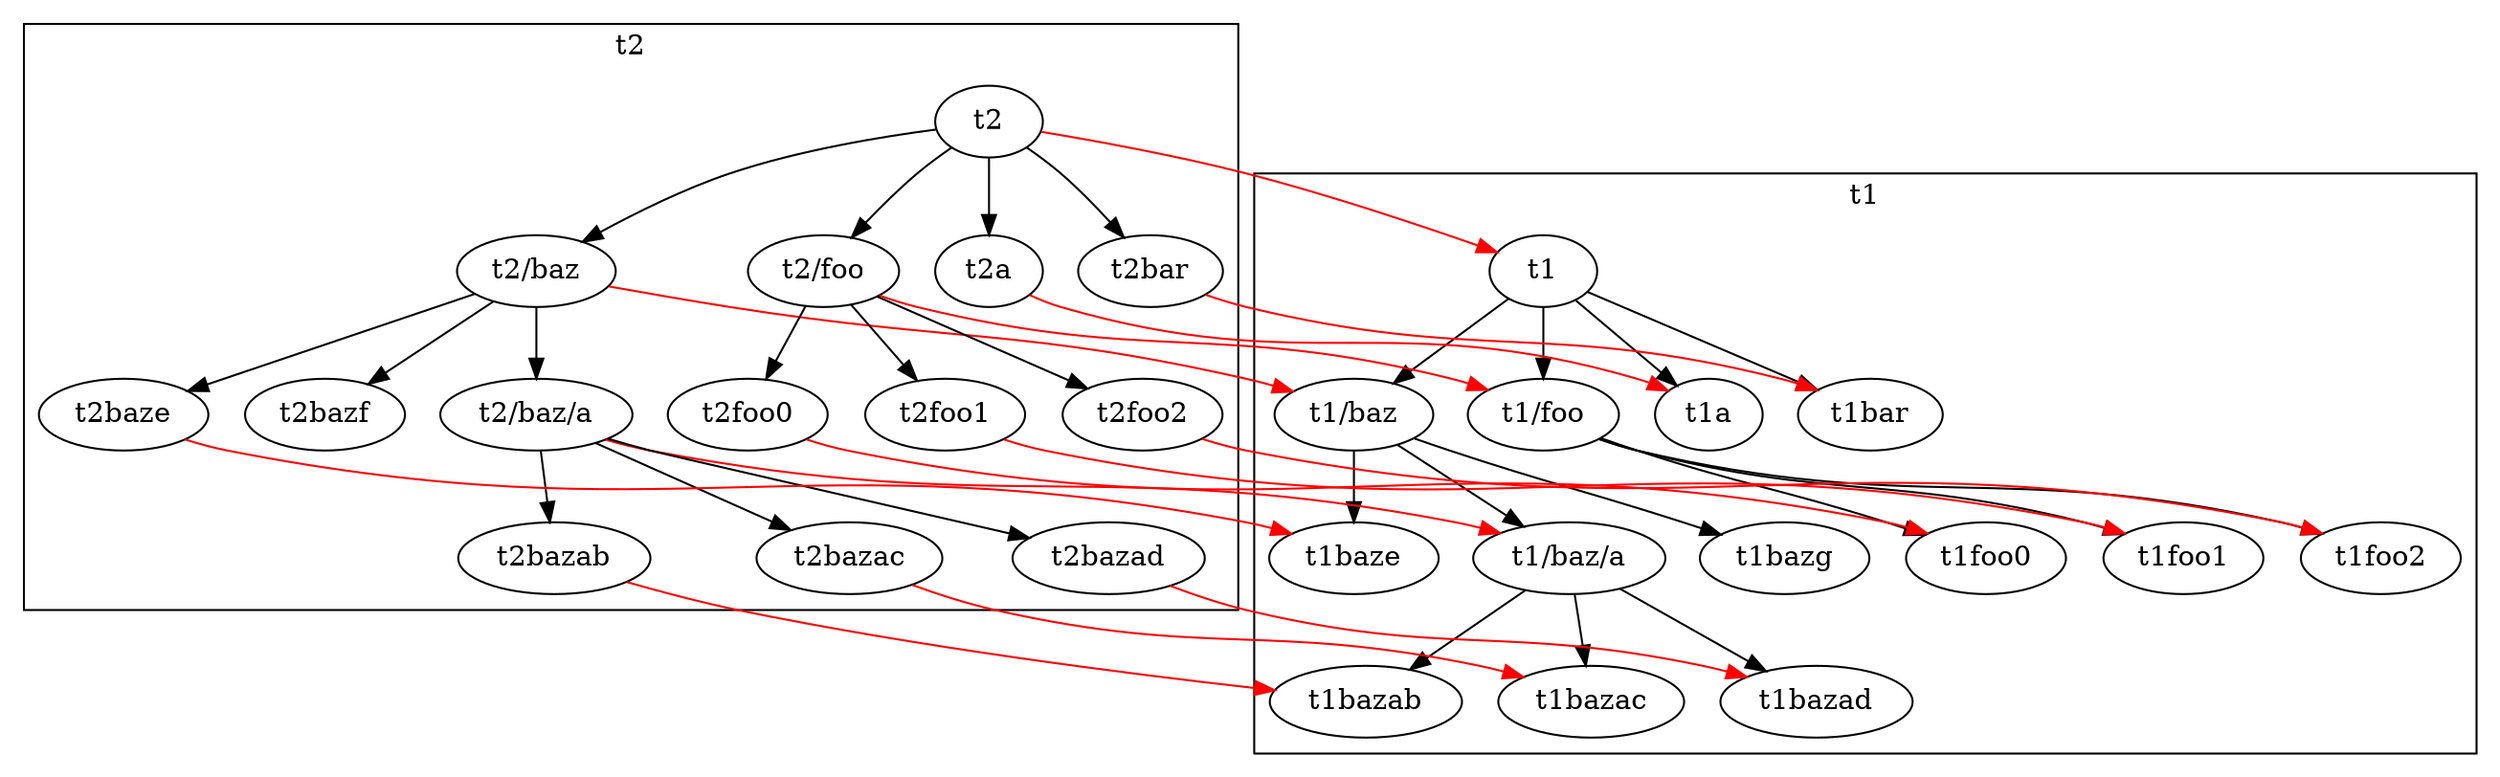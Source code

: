 digraph {
  subgraph cluster_t1 {
    label="t1";
    t1 [label="t1", tooltip="weight: 58"];
    t1 -> t1a;
    t1 -> t1bar;
    t1 -> t1baz;
    t1 -> t1foo;
    t1baz [label="t1/baz", tooltip="weight: 45"];
    t1baz -> t1baza;
    t1baz -> t1baze;
    t1baz -> t1bazg;
    t1baza [label="t1/baz/a", tooltip="weight: 25"];
    t1baza -> t1bazad;
    t1baza -> t1bazab;
    t1baza -> t1bazac;
    t1foo [label="t1/foo", tooltip="weight: 4"];
    t1foo -> t1foo0;
    t1foo -> t1foo1;
    t1foo -> t1foo2;
  }
  subgraph cluster_t2 {
    label="t2";
    t2 [label="t2", tooltip="weight: 76"];
    t2 -> t2bar;
    t2 -> t2baz;
    t2 -> t2foo;
    t2 -> t2a;
    t2foo [label="t2/foo", tooltip="weight: 4"];
    t2foo -> t2foo0;
    t2foo -> t2foo1;
    t2foo -> t2foo2;
    t2baz [label="t2/baz", tooltip="weight: 64"];
    t2baz -> t2bazf;
    t2baz -> t2baza;
    t2baz -> t2baze;
    t2baza [label="t2/baz/a", tooltip="weight: 25"];
    t2baza -> t2bazab;
    t2baza -> t2bazac;
    t2baza -> t2bazad;
  }

  t2 -> t1[color=red,penwidth=1.0];
  t2a -> t1a[color=red,penwidth=1.0];
  t2bar -> t1bar[color=red,penwidth=1.0];
  t2baz -> t1baz[color=red,penwidth=1.0];
  t2baza -> t1baza[color=red,penwidth=1.0];
  t2bazab -> t1bazab[color=red,penwidth=1.0];
  t2bazac -> t1bazac[color=red,penwidth=1.0];
  t2bazad -> t1bazad[color=red,penwidth=1.0];
  t2baze -> t1baze[color=red,penwidth=1.0];
  t2foo -> t1foo[color=red,penwidth=1.0];
  t2foo0 -> t1foo0[color=red,penwidth=1.0];
  t2foo1 -> t1foo1[color=red,penwidth=1.0];
  t2foo2 -> t1foo2[color=red,penwidth=1.0];
}
